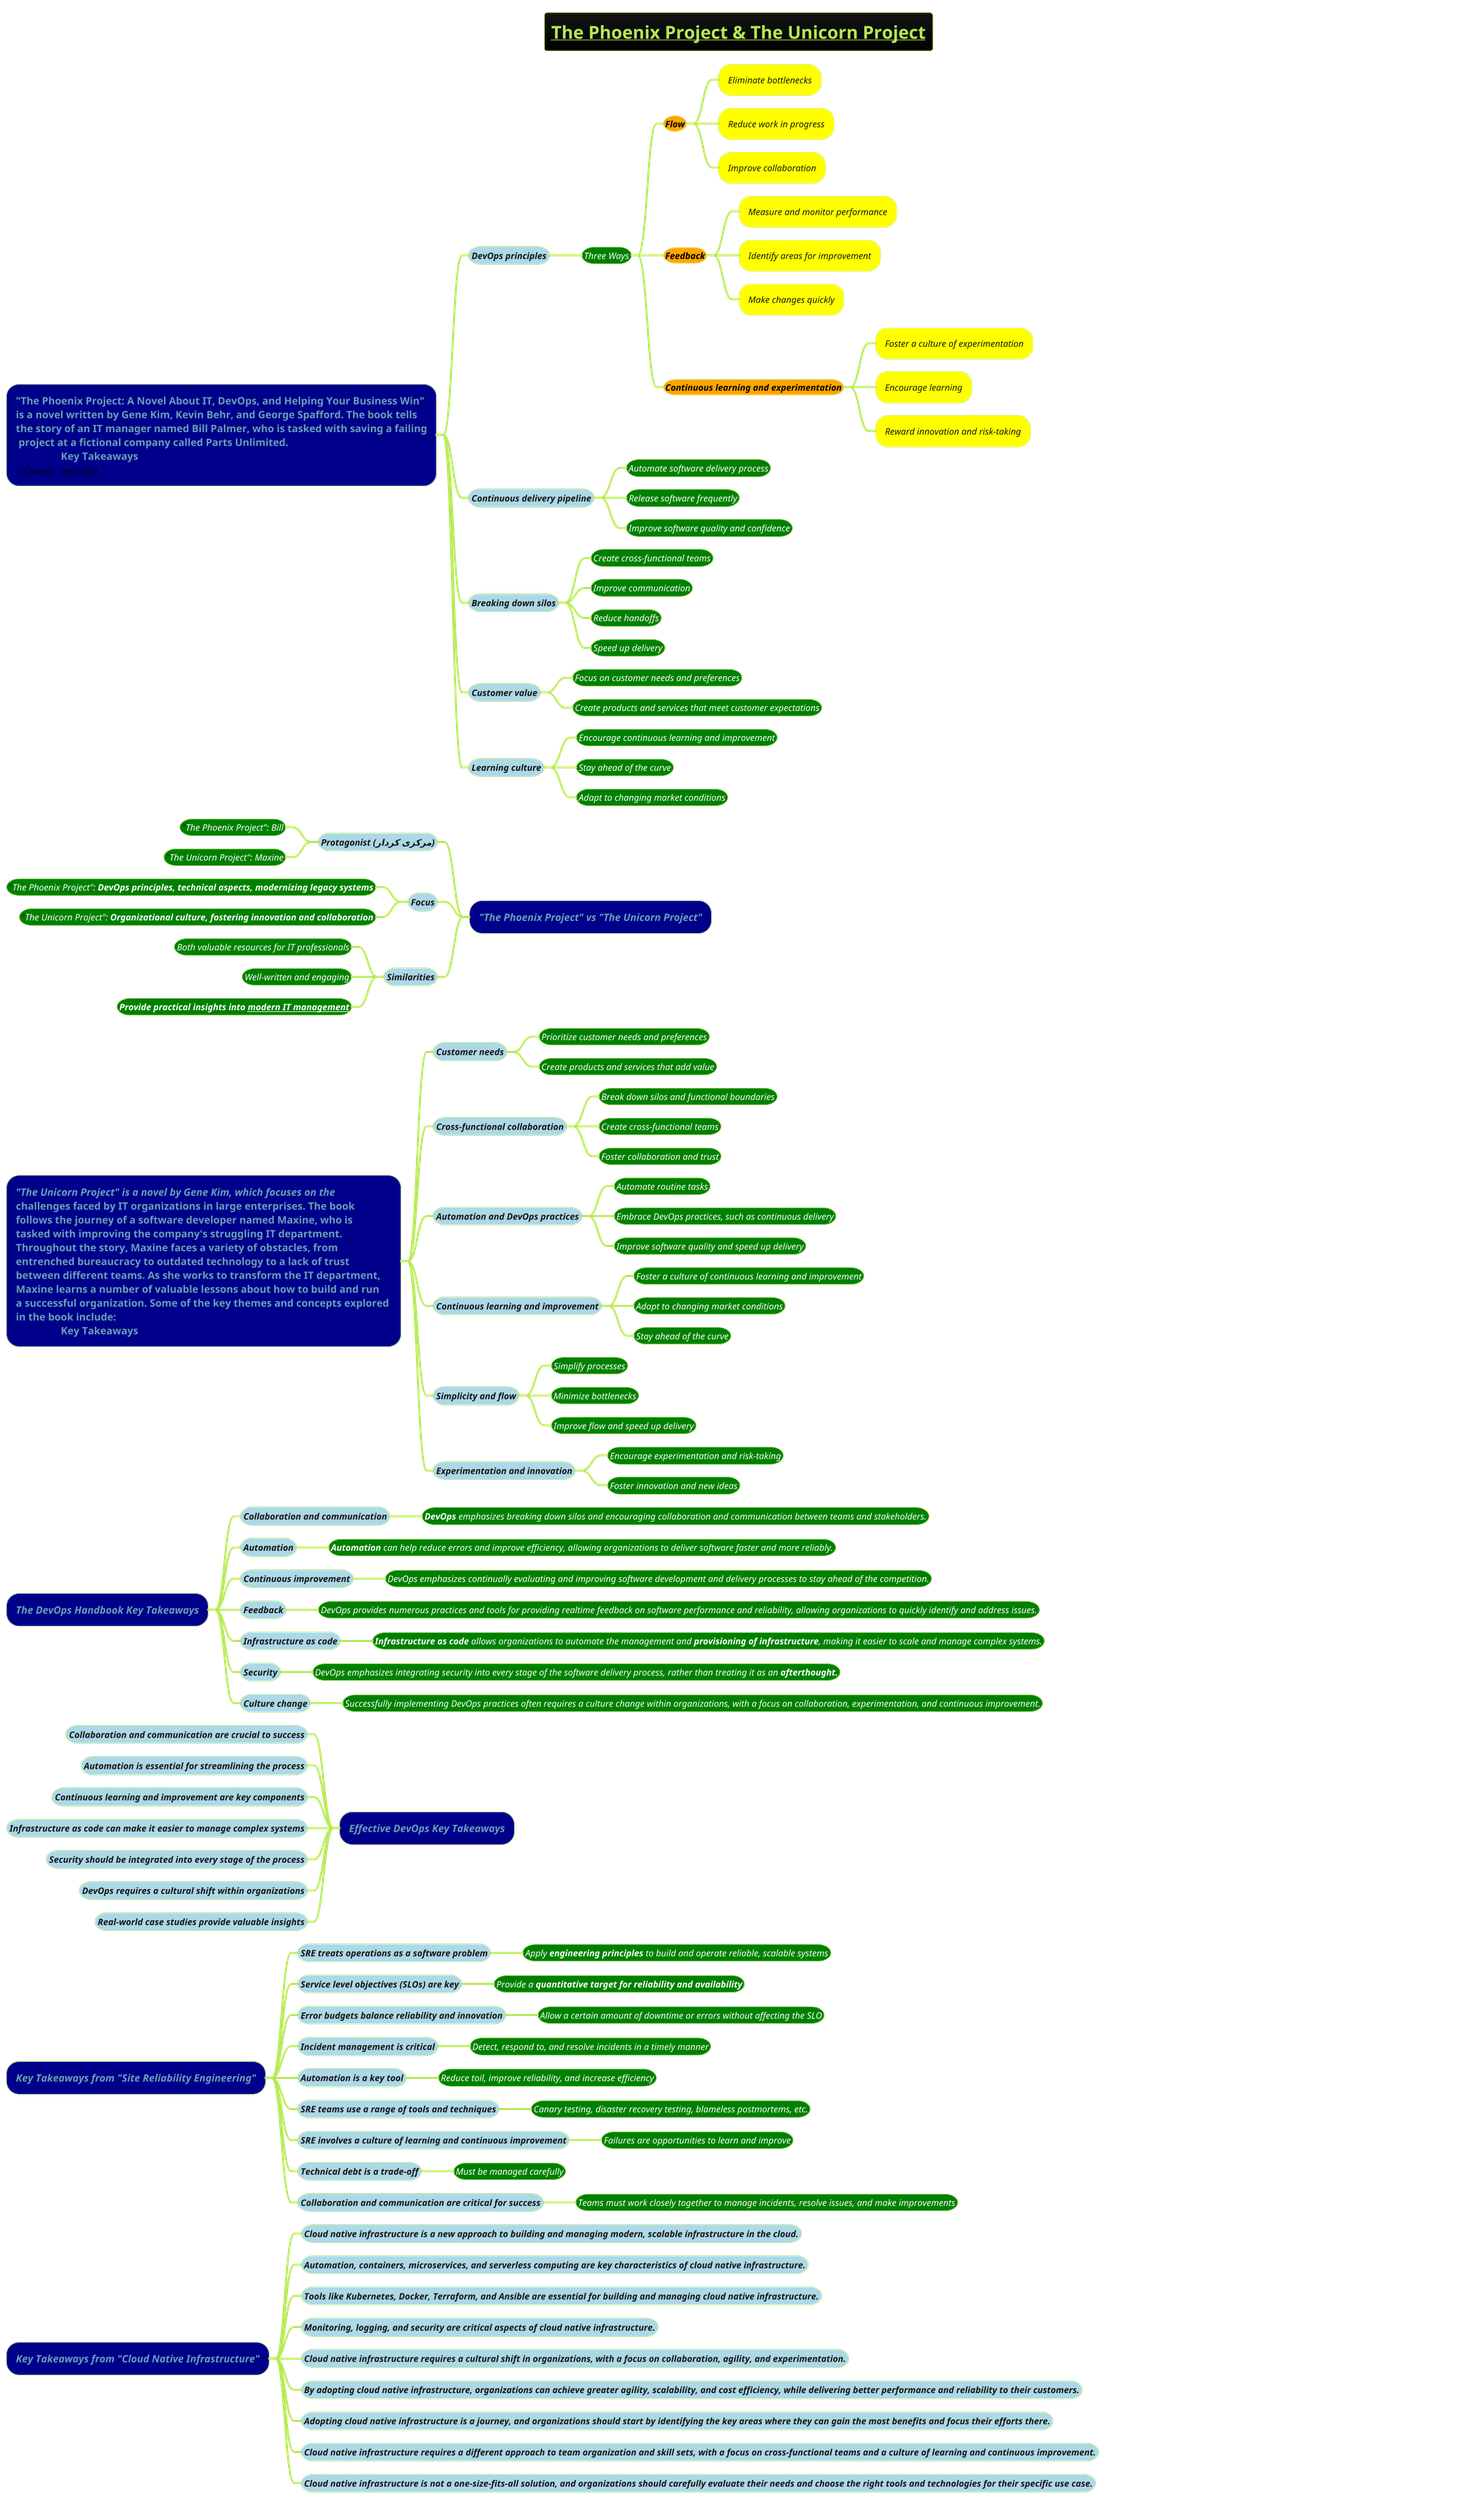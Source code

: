 @startmindmap

title =__The Phoenix Project & The Unicorn Project__
!theme hacker

*[#darkblue] "**The Phoenix Project:** A Novel About IT, DevOps, and Helping Your Business Win" \nis a novel written by Gene Kim, Kevin Behr, and George Spafford. The book tells \nthe story of an IT manager named Bill Palmer, who is tasked with saving a failing\n project at a fictional company called **Parts Unlimited**. \n\t \t **Key Takeaways**\n <img:images/devops.png>
**[#lightblue] <size:14><i>DevOps principles
***[#green] <size:14><i><color #white>Three Ways
****[#orange] <size:14><i><color #black>**Flow**
*****[#yellow] <size:14><i>Eliminate bottlenecks
*****[#yellow] <size:14><i>Reduce work in progress
*****[#yellow] <size:14><i>Improve collaboration
****[#orange] <size:14><i><color #black>**Feedback**
*****[#yellow] <size:14><i>Measure and monitor performance
*****[#yellow] <size:14><i>Identify areas for improvement
*****[#yellow] <size:14><i>Make changes quickly
****[#orange] <size:14><i><color #black>**Continuous learning and experimentation**
*****[#yellow] <size:14><i>Foster a culture of experimentation
*****[#yellow] <size:14><i>Encourage learning
*****[#yellow] <size:14><i>Reward innovation and risk-taking
**[#lightblue] <size:14><i>Continuous delivery pipeline
***[#green] <size:14><i><color #white>Automate software delivery process
***[#green] <size:14><i><color #white>Release software frequently
***[#green] <size:14><i><color #white>Improve software quality and confidence
**[#lightblue] <size:14><i>Breaking down silos
***[#green] <size:14><i><color #white>Create cross-functional teams
***[#green] <size:14><i><color #white>Improve communication
***[#green] <size:14><i><color #white>Reduce handoffs
***[#green] <size:14><i><color #white>Speed up delivery
**[#lightblue] <size:14><i>Customer value
***[#green] <size:14><i><color #white>Focus on customer needs and preferences
***[#green] <size:14><i><color #white>Create products and services that meet customer expectations
**[#lightblue] <size:14><i>Learning culture
***[#green] <size:14><i><color #white>Encourage continuous learning and improvement
***[#green] <size:14><i><color #white>Stay ahead of the curve
***[#green] <size:14><i><color #white>Adapt to changing market conditions



left side

*[#darkblue]  <i>**"The Phoenix Project" vs "The Unicorn Project"**

**[#lightblue] <size:14><i>Protagonist **(مرکزی کردار)**
***[#green] <size:14><i>"<color #white>The Phoenix Project": Bill
***[#green] <size:14><i>"<color #white>The Unicorn Project": Maxine

**[#lightblue] <size:14><i>**Focus**
***[#green] <size:14><i>"<color #white>The Phoenix Project": **DevOps principles, technical aspects, modernizing legacy systems**
***[#green] <size:14><i>"<color #white>The Unicorn Project": **Organizational culture, fostering innovation and collaboration**

**[#lightblue] <size:14><i>Similarities
***[#green] <size:14><i><color #white>Both valuable resources for IT professionals
***[#green] <size:14><i><color #white>Well-written and engaging
***[#green] <size:14><i>**<color #white>Provide practical insights into __modern IT management__**




right side

*[#darkblue] <i>**"The Unicorn Project"** is a novel by Gene Kim, which focuses on the \nchallenges faced by **IT organizations in large enterprises.** The book \nfollows the journey of a software developer named Maxine, who is \ntasked with improving the company's struggling IT department. \nThroughout the story, Maxine faces a variety of obstacles, from \nentrenched bureaucracy to outdated technology to a lack of trust \nbetween different teams. As she works to transform the IT department, \nMaxine learns a number of valuable lessons about how to build and run \na successful organization. Some of the key themes and concepts explored \nin the book include:\n \t\t **Key Takeaways**
**[#lightblue] <size:14><i>Customer needs
***[#green] <size:14><i><color #white>Prioritize customer needs and preferences
***[#green] <size:14><i><color #white>Create products and services that add value
**[#lightblue] <size:14><i>Cross-functional collaboration
***[#green] <size:14><i><color #white>Break down silos and functional boundaries
***[#green] <size:14><i><color #white>Create cross-functional teams
***[#green] <size:14><i><color #white>Foster collaboration and trust
**[#lightblue] <size:14><i>Automation and DevOps practices
***[#green] <size:14><i><color #white>Automate routine tasks
***[#green] <size:14><i><color #white>Embrace DevOps practices, such as continuous delivery
***[#green] <size:14><i><color #white>Improve software quality and speed up delivery
**[#lightblue] <size:14><i>Continuous learning and improvement
***[#green] <size:14><i><color #white>Foster a culture of continuous learning and improvement
***[#green] <size:14><i><color #white>Adapt to changing market conditions
***[#green] <size:14><i><color #white>Stay ahead of the curve
**[#lightblue] <size:14><i>Simplicity and flow
***[#green] <size:14><i><color #white>Simplify processes
***[#green] <size:14><i><color #white>Minimize bottlenecks
***[#green] <size:14><i><color #white>Improve flow and speed up delivery
**[#lightblue] <size:14><i>Experimentation and innovation
***[#green] <size:14><i><color #white>Encourage experimentation and risk-taking
***[#green] <size:14><i><color #white>Foster innovation and new ideas





*[#darkblue] <i>The DevOps Handbook Key Takeaways
**[#lightblue] <size:14><i>Collaboration and communication
***[#green] <size:14><i><color #white>**DevOps** emphasizes breaking down silos and encouraging collaboration and communication between teams and stakeholders.
**[#lightblue] <size:14><i>**Automation**
***[#green] <size:14><i><color #white>**Automation** can help reduce errors and improve efficiency, allowing organizations to deliver software faster and more reliably.
**[#lightblue] <size:14><i>Continuous improvement
***[#green] <size:14><i><color #white>DevOps emphasizes continually evaluating and improving software development and delivery processes to stay ahead of the competition.
**[#lightblue] <size:14><i>Feedback
***[#green] <size:14><i><color #white>DevOps provides numerous practices and tools for providing realtime feedback on software performance and reliability, allowing organizations to quickly identify and address issues.
**[#lightblue] <size:14><i>**Infrastructure as code**
***[#green] <size:14><i><color #white>**Infrastructure as code** allows organizations to automate the management and **provisioning of infrastructure**, making it easier to scale and manage complex systems.
**[#lightblue] <size:14><i>**Security**
***[#green] <size:14><i><color #white>DevOps emphasizes integrating security into every stage of the software delivery process, rather than treating it as an **afterthought.**
**[#lightblue] <size:14><i>Culture change
***[#green] <size:14><i><color #white>Successfully implementing DevOps practices often requires a culture change within organizations, with a focus on collaboration, experimentation, and continuous improvement.


left side

*[#darkblue] <i>Effective DevOps Key Takeaways
**[#lightblue] <size:14><i>**Collaboration and communication** are crucial to success
**[#lightblue] <size:14><i>**Automation** is essential for streamlining the process
**[#lightblue] <size:14><i>**Continuous learning and improvement** are key components
**[#lightblue] <size:14><i>**Infrastructure as code** can make it easier to manage **complex systems**
**[#lightblue] <size:14><i>**Security** should be integrated into every **stage of the process**
**[#lightblue] <size:14><i>DevOps requires a **cultural shift within organizations**
**[#lightblue] <size:14><i>Real-world case studies provide valuable insights





right side

*[#darkblue] <i>Key Takeaways from "Site Reliability Engineering"


**[#lightblue] <size:14><i>SRE treats **operations** as a software problem
***[#green] <size:14><i><color #white>Apply **engineering principles** to build and operate reliable, scalable systems
**[#lightblue] <size:14><i>**Service level objectives (SLOs) are key**
***[#green] <size:14><i><color #white>Provide a **quantitative target for reliability and availability**
**[#lightblue] <size:14><i>Error budgets balance reliability and innovation
***[#green] <size:14><i><color #white>Allow a certain amount of downtime or errors without affecting the SLO
**[#lightblue] <size:14><i>Incident management is critical
***[#green] <size:14><i><color #white>Detect, respond to, and resolve incidents in a timely manner
**[#lightblue] <size:14><i>**Automation is a key tool**
***[#green] <size:14><i><color #white>Reduce toil, improve reliability, and increase efficiency
**[#lightblue] <size:14><i>SRE teams use a range of tools and techniques
***[#green] <size:14><i><color #white>Canary testing, disaster recovery testing, blameless postmortems, etc.
**[#lightblue] <size:14><i>SRE involves a culture of learning and continuous improvement
***[#green] <size:14><i><color #white>Failures are opportunities to learn and improve
**[#lightblue] <size:14><i>**Technical debt is a trade-off**
***[#green] <size:14><i><color #white>Must be managed carefully
**[#lightblue] <size:14><i>Collaboration and communication are critical for success
***[#green] <size:14><i><color #white>Teams must work closely together to manage incidents, resolve issues, and make improvements




*[#darkblue] <i>**Key Takeaways from "Cloud Native Infrastructure"**
**[#lightblue] <size:14><i>Cloud native infrastructure is a new approach to building and managing modern, scalable infrastructure in the cloud.
**[#lightblue] <size:14><i>**Automation, containers, microservices, and serverless computing are key characteristics of cloud native infrastructure.**
**[#lightblue] <size:14><i>**Tools like Kubernetes, Docker, Terraform, and Ansible are essential for building and managing cloud native infrastructure.**
**[#lightblue] <size:14><i>**Monitoring, logging, and security are critical aspects of cloud native infrastructure.**
**[#lightblue] <size:14><i>Cloud native infrastructure requires a cultural shift in organizations, with a focus on collaboration, agility, and experimentation.
**[#lightblue] <size:14><i>By adopting cloud native infrastructure, organizations can achieve greater agility, scalability, and cost efficiency, while delivering better performance and reliability to their customers.
**[#lightblue] <size:14><i>**Adopting cloud native infrastructure is a journey, and organizations should start by identifying the key areas where they can gain the most benefits and focus their efforts there.**
**[#lightblue] <size:14><i>Cloud native infrastructure requires a different approach to team organization and skill sets, with a focus on cross-functional teams and a culture of learning and continuous improvement.
**[#lightblue] <size:14><i>**Cloud native infrastructure is not a one-size-fits-all solution, and organizations should carefully evaluate their needs and choose the right tools and technologies for their specific use case.**





*[#darkblue] <i>Key Takeaways from "Cloud Computing"
**[#lightblue] <size:14><i>Cloud computing has revolutionized business operations
**[#lightblue] <size:14><i>**Key technologies: virtualization, multi-tenancy, and elasticity**
***[#green] <size:14><i><color #white>Enables optimization of resource utilization and improves efficiency
**[#lightblue] <size:14><i>**Cloud infrastructure: data centers, networking, storage, and virtualization**
***[#green] <size:14><i>**<color #white>Understanding component interaction is essential for management**
**[#lightblue] <size:14><i>__**Three main cloud service models: SaaS, PaaS, and IaaS**__
***[#green] <size:14><i><color #white>Choosing the right service model is critical for meeting specific business requirements
**[#lightblue] <size:14><i>**Cloud security: data privacy, compliance, identity and access management, and network security**
***[#green] <size:14><i><color #white>Requires careful planning and implementation of best practices
**[#lightblue] <size:14><i>Cultural shift required for cloud adoption
***[#green] <size:14><i><color #white>Collaboration, agility, and experimentation are key focuses
***[#green] <size:14><i><color #white>Cross-functional teams with the right skill sets are necessary for effective management
**[#lightblue] <size:14><i>Cloud computing is not a one-size-fits-all solution
***[#green] <size:14><i><color #white>Requires a deep understanding of key principles and best practices




* **Kubernetes: Up and Running**
**[#lightblue] <size:14><i>Kubernetes is a powerful and flexible container orchestration system
***[#green] <size:14><i><color #white>Can **manage and scale containerized applications** in a variety of **environments**
****[#orange] <size:14><i>**GCP, AWS, MS Azure, On-premises**
**[#lightblue] <size:14><i>**Building a Kubernetes cluster requires careful planning and configuration**
***[#green] <color #white><size:14><i>**Control plane, worker nodes, networking, and storage**
**[#lightblue] <size:14><i>Kubernetes provides a declarative approach to managing applications
***[#green] <color #white><size:14><i>Define desired state of applications and let Kubernetes handle deployment and management
**[#lightblue] <size:14><i>**Kubernetes provides powerful tools for scaling and managing applications**
***[#green] <color #white><size:14><i>**Automatic scaling based on demand, rolling updates and rollbacks, configuration management**
**[#lightblue] <size:14><i>**Monitoring and troubleshooting Kubernetes clusters is essential for ensuring high availability and performance**
***[#green] <color #white><size:14><i>Built-in monitoring and logging tools, third-party tools available
**[#lightblue] <size:14><i>**Kubernetes is highly extensible and can be customized using extensions and plugins**
***[#green] <color #white><size:14><i>Develop and deploy custom controllers to automate common tasks
**[#lightblue] <size:14><i>Kubernetes is an active and rapidly evolving open-source project
***[#green] <color #white><size:14><i>Large and growing community of contributors

* **Cloud Architecture Patterns**
**[#lightblue] <size:14><i>Cloud computing provides many benefits, but also presents unique challenges
***[#green] <color #white><size:14><i>__**Scalability, reliability, security, and performance are key concerns**__
**[#lightblue] <size:14><i>**Cloud architecture patterns** provide proven solutions to common cloud challenges
***[#green] <color #white><size:14><i>__**Patterns can be used to design scalable and reliable systems, improve performance, and enhance security**__
**[#lightblue] <size:14><i>**Cloud architecture patterns** can be grouped into several __**categories**__
***[#green] <color #white><size:14><i>__** Scalability patterns, resiliency patterns, security patterns, performance patterns, and cost optimization patterns**__
**[#lightblue] <size:14><i>**Scalability patterns** are essential for designing systems that can __**handle variable workloads**__
***[#green] <color #white><size:14><i>Horizontal scaling, vertical scaling, and auto-scaling are common scalability patterns
**[#lightblue] <size:14><i>**Resiliency patterns** help ensure that systems can **recover from failures and continue to operate**
***[#green] <color #white><size:14><i>Redundancy, failover, and graceful degradation are common resiliency patterns
**[#lightblue] <size:14><i>**Security patterns** help **protect data and systems from unauthorized access and attacks**
***[#green] <color #white><size:14><i>Encryption, access control, and monitoring are common security patterns
**[#lightblue] <size:14><i>**Performance patterns** help **optimize system performance and reduce latency**
***[#green] <color #white><size:14><i>Caching, sharding, and load balancing are common performance patterns
**[#lightblue] <size:14><i>**Cost optimization patterns** help **__minimize cloud costs and improve cost efficiency__**
***[#green] <color #white><size:14><i>Resource sharing, auto-scaling, and data lifecycle management are common cost optimization patterns
**[#lightblue] <size:14><i>Choosing the right architecture pattern is critical for building scalable, reliable, and cost-effective cloud systems
***[#green] <color #white><size:14><i>__**Patterns should be selected based on specific business requirements and system characteristics**__






*[#darkblue] <i>**Key Takeaways from "Cloud Native Java"**
**[#lightblue] <size:14><i>**Apps** are designed to be deployed on cloud infrastructure and are developed using modern software development techniques.
***[#green] <color #white><size:14><i>**Such applications are designed to be __resilient, scalable, and adaptable to changing environments.__**
***[#green] <color #white><size:14><i>**[[https://learn.microsoft.com/en-us/dotnet/architecture/cloud-native/definition The 12-factor app methodology]]** provides a **framework** for building cloud-native applications that can be deployed and run in any **environment.**
***[#green] <color #white><size:14><i>**Microservices** are a key component of **cloud native applications,** and they are designed to be **small, loosely coupled, and independently deployable.**
***[#green] <color #white><size:14><i>**Microservices** can be developed using different programming languages, and **each service** can have its own **datastore (not necessarily)**
**[#lightblue] <size:14><i> **Containerization** provides a lightweight and portable way to package and deploy applications.
***[#green] <color #white><size:14><i>**Docker** is the de facto standard for **containerization** and **__provides a way to build, ship, and run applications across different environments.__**
**[#lightblue] <size:14><i>**Microservices architecture** & **Spring Framework** is a popular approach for building cloud-native Java applications, where each microservice is designed to perform a single, specific task.
***[#green] <color #white><size:14><i>**Spring Boot** provides a streamlined way to build and deploy Spring-based applications.
***[#green] <color #white><size:14><i>**Spring Cloud** provides a set of tools and frameworks for building resilient and scalable microservices.
**[#lightblue] <size:14><i>**APIs** are a **critical component of cloud native applications** and can be used to expose functionality to external consumers.
***[#green] <color #white><size:14><i>**API design** should follow best practices such as RESTful design principles.
***[#green] <color #white><size:14><i>**API gateways** can be used to manage and secure APIs.
**[#lightblue] <size:14><i>**Continuous Integration and Continuous Delivery (CI/CD)** is a key practice for **cloud native development** and allows for fast and frequent releases.
***[#green] <color #white><size:14><i>**Automated testing, deployment, and monitoring are key components of a successful CI/CD pipeline.**
**[#lightblue] <size:14><i>**Containers** and container orchestration platforms like **Kubernetes** provide an efficient and scalable way to deploy and manage cloud-native Java applications.
***[#green] <color #white><size:14><i>**Kubernetes** is a popular container orchestration platform.
**[#lightblue] <size:14><i>**Serverless computing** is a newer trend in **cloud-native computing,** where **applications** are deployed as **functions** that are run on-demand in response to **events.**
**[#lightblue] <size:14><i>**DevOps and continuous delivery** practices are essential for building, testing, and deploying cloud-native Java applications with speed and confidence.
**[#lightblue] <size:14><i>**Security** should be a top priority when building cloud-native Java applications, and measures such as secure communication, access control, and identity management should be implemented.
**[#lightblue] <size:14><i>**Observability and monitoring** are critical for ensuring the performance, availability, and reliability of cloud-native Java applications.
***[#green] <color #white><size:14><i>Tools like **Prometheus and Grafana** can be used for monitoring and visualizing application metrics.


@endmindmap

